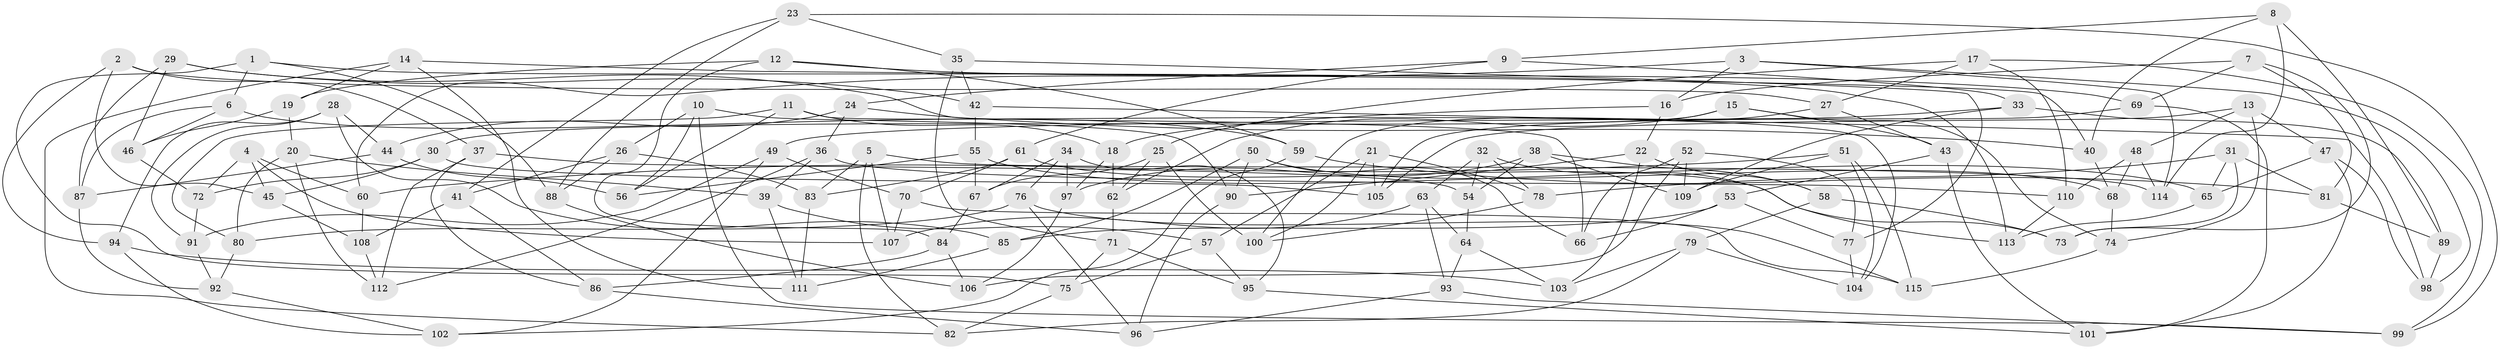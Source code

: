 // Generated by graph-tools (version 1.1) at 2025/11/02/27/25 16:11:46]
// undirected, 115 vertices, 230 edges
graph export_dot {
graph [start="1"]
  node [color=gray90,style=filled];
  1;
  2;
  3;
  4;
  5;
  6;
  7;
  8;
  9;
  10;
  11;
  12;
  13;
  14;
  15;
  16;
  17;
  18;
  19;
  20;
  21;
  22;
  23;
  24;
  25;
  26;
  27;
  28;
  29;
  30;
  31;
  32;
  33;
  34;
  35;
  36;
  37;
  38;
  39;
  40;
  41;
  42;
  43;
  44;
  45;
  46;
  47;
  48;
  49;
  50;
  51;
  52;
  53;
  54;
  55;
  56;
  57;
  58;
  59;
  60;
  61;
  62;
  63;
  64;
  65;
  66;
  67;
  68;
  69;
  70;
  71;
  72;
  73;
  74;
  75;
  76;
  77;
  78;
  79;
  80;
  81;
  82;
  83;
  84;
  85;
  86;
  87;
  88;
  89;
  90;
  91;
  92;
  93;
  94;
  95;
  96;
  97;
  98;
  99;
  100;
  101;
  102;
  103;
  104;
  105;
  106;
  107;
  108;
  109;
  110;
  111;
  112;
  113;
  114;
  115;
  1 -- 75;
  1 -- 113;
  1 -- 6;
  1 -- 88;
  2 -- 37;
  2 -- 94;
  2 -- 27;
  2 -- 45;
  3 -- 98;
  3 -- 16;
  3 -- 114;
  3 -- 60;
  4 -- 45;
  4 -- 107;
  4 -- 72;
  4 -- 60;
  5 -- 114;
  5 -- 82;
  5 -- 107;
  5 -- 83;
  6 -- 59;
  6 -- 87;
  6 -- 46;
  7 -- 69;
  7 -- 73;
  7 -- 81;
  7 -- 16;
  8 -- 114;
  8 -- 89;
  8 -- 40;
  8 -- 9;
  9 -- 24;
  9 -- 61;
  9 -- 33;
  10 -- 90;
  10 -- 26;
  10 -- 99;
  10 -- 56;
  11 -- 104;
  11 -- 56;
  11 -- 80;
  11 -- 18;
  12 -- 84;
  12 -- 69;
  12 -- 59;
  12 -- 19;
  13 -- 48;
  13 -- 105;
  13 -- 74;
  13 -- 47;
  14 -- 82;
  14 -- 40;
  14 -- 111;
  14 -- 19;
  15 -- 30;
  15 -- 43;
  15 -- 62;
  15 -- 74;
  16 -- 18;
  16 -- 22;
  17 -- 110;
  17 -- 25;
  17 -- 99;
  17 -- 27;
  18 -- 97;
  18 -- 62;
  19 -- 20;
  19 -- 46;
  20 -- 80;
  20 -- 39;
  20 -- 112;
  21 -- 105;
  21 -- 78;
  21 -- 57;
  21 -- 100;
  22 -- 58;
  22 -- 103;
  22 -- 90;
  23 -- 99;
  23 -- 88;
  23 -- 41;
  23 -- 35;
  24 -- 36;
  24 -- 40;
  24 -- 44;
  25 -- 100;
  25 -- 62;
  25 -- 67;
  26 -- 83;
  26 -- 41;
  26 -- 88;
  27 -- 43;
  27 -- 100;
  28 -- 44;
  28 -- 85;
  28 -- 91;
  28 -- 94;
  29 -- 66;
  29 -- 46;
  29 -- 42;
  29 -- 87;
  30 -- 105;
  30 -- 45;
  30 -- 72;
  31 -- 65;
  31 -- 73;
  31 -- 78;
  31 -- 81;
  32 -- 54;
  32 -- 113;
  32 -- 63;
  32 -- 78;
  33 -- 49;
  33 -- 89;
  33 -- 109;
  34 -- 76;
  34 -- 67;
  34 -- 95;
  34 -- 97;
  35 -- 71;
  35 -- 77;
  35 -- 42;
  36 -- 39;
  36 -- 110;
  36 -- 112;
  37 -- 112;
  37 -- 54;
  37 -- 86;
  38 -- 109;
  38 -- 97;
  38 -- 58;
  38 -- 54;
  39 -- 57;
  39 -- 111;
  40 -- 68;
  41 -- 108;
  41 -- 86;
  42 -- 98;
  42 -- 55;
  43 -- 53;
  43 -- 101;
  44 -- 56;
  44 -- 87;
  45 -- 108;
  46 -- 72;
  47 -- 98;
  47 -- 101;
  47 -- 65;
  48 -- 110;
  48 -- 68;
  48 -- 114;
  49 -- 70;
  49 -- 102;
  49 -- 91;
  50 -- 85;
  50 -- 66;
  50 -- 68;
  50 -- 90;
  51 -- 60;
  51 -- 115;
  51 -- 109;
  51 -- 104;
  52 -- 109;
  52 -- 66;
  52 -- 106;
  52 -- 77;
  53 -- 66;
  53 -- 77;
  53 -- 85;
  54 -- 64;
  55 -- 67;
  55 -- 65;
  55 -- 56;
  57 -- 75;
  57 -- 95;
  58 -- 73;
  58 -- 79;
  59 -- 102;
  59 -- 81;
  60 -- 108;
  61 -- 83;
  61 -- 70;
  61 -- 73;
  62 -- 71;
  63 -- 93;
  63 -- 107;
  63 -- 64;
  64 -- 93;
  64 -- 103;
  65 -- 113;
  67 -- 84;
  68 -- 74;
  69 -- 105;
  69 -- 101;
  70 -- 107;
  70 -- 115;
  71 -- 95;
  71 -- 75;
  72 -- 91;
  74 -- 115;
  75 -- 82;
  76 -- 96;
  76 -- 80;
  76 -- 115;
  77 -- 104;
  78 -- 100;
  79 -- 103;
  79 -- 82;
  79 -- 104;
  80 -- 92;
  81 -- 89;
  83 -- 111;
  84 -- 106;
  84 -- 86;
  85 -- 111;
  86 -- 96;
  87 -- 92;
  88 -- 106;
  89 -- 98;
  90 -- 96;
  91 -- 92;
  92 -- 102;
  93 -- 96;
  93 -- 99;
  94 -- 102;
  94 -- 103;
  95 -- 101;
  97 -- 106;
  108 -- 112;
  110 -- 113;
}
